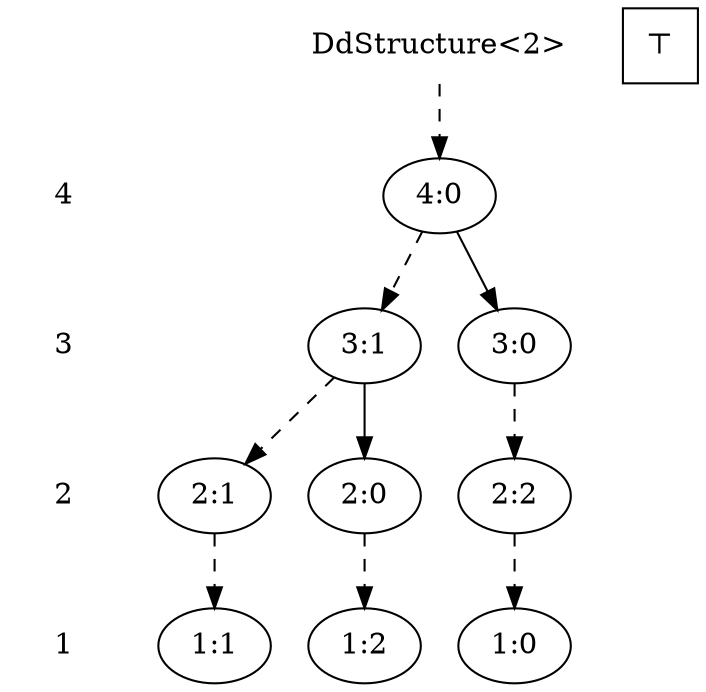 digraph "DdStructure<2>" {
  4 [shape=none,label="4"];
  3 [shape=none,label="3"];
  2 [shape=none,label="2"];
  1 [shape=none,label="1"];
  4 -> 3 [style=invis];
  3 -> 2 [style=invis];
  2 -> 1 [style=invis];
  "^" [shape=none,label="DdStructure<2>"];
  "^" -> "4:0" [style=dashed];
  "4:0" [label="4:0"];
  "4:0" -> "3:0" [style=dashed];
  "4:0" -> "3:1" [style=solid];
  {rank=same; 4; "4:0"}
  "3:1" [label="3:0"];
  "3:0" [label="3:1"];
  "3:0" -> "2:1" [style=dashed];
  "3:0" -> "2:2" [style=solid];
  "3:1" -> "2:0" [style=dashed];
  {rank=same; 3; "3:0"; "3:1"}
  "2:2" [label="2:0"];
  "2:1" [label="2:1"];
  "2:0" [label="2:2"];
  "2:0" -> "1:2" [style=dashed];
  "2:1" -> "1:1" [style=dashed];
  "2:2" -> "1:0" [style=dashed];
  {rank=same; 2; "2:0"; "2:1"; "2:2"}
  "1:2" [label="1:0"];
  "1:1" [label="1:1"];
  "1:0" [label="1:2"];
  {rank=same; 1; "1:0"; "1:1"; "1:2"}
  "0:1" [shape=square,label="⊤"];
}